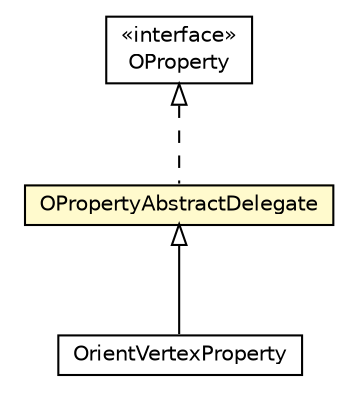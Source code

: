#!/usr/local/bin/dot
#
# Class diagram 
# Generated by UMLGraph version R5_6-24-gf6e263 (http://www.umlgraph.org/)
#

digraph G {
	edge [fontname="Helvetica",fontsize=10,labelfontname="Helvetica",labelfontsize=10];
	node [fontname="Helvetica",fontsize=10,shape=plaintext];
	nodesep=0.25;
	ranksep=0.5;
	// com.orientechnologies.orient.core.metadata.schema.OPropertyAbstractDelegate
	c5253053 [label=<<table title="com.orientechnologies.orient.core.metadata.schema.OPropertyAbstractDelegate" border="0" cellborder="1" cellspacing="0" cellpadding="2" port="p" bgcolor="lemonChiffon" href="./OPropertyAbstractDelegate.html">
		<tr><td><table border="0" cellspacing="0" cellpadding="1">
<tr><td align="center" balign="center"> OPropertyAbstractDelegate </td></tr>
		</table></td></tr>
		</table>>, URL="./OPropertyAbstractDelegate.html", fontname="Helvetica", fontcolor="black", fontsize=10.0];
	// com.orientechnologies.orient.core.metadata.schema.OProperty
	c5253069 [label=<<table title="com.orientechnologies.orient.core.metadata.schema.OProperty" border="0" cellborder="1" cellspacing="0" cellpadding="2" port="p" href="./OProperty.html">
		<tr><td><table border="0" cellspacing="0" cellpadding="1">
<tr><td align="center" balign="center"> &#171;interface&#187; </td></tr>
<tr><td align="center" balign="center"> OProperty </td></tr>
		</table></td></tr>
		</table>>, URL="./OProperty.html", fontname="Helvetica", fontcolor="black", fontsize=10.0];
	// com.tinkerpop.blueprints.impls.orient.OrientVertexType.OrientVertexProperty
	c5254992 [label=<<table title="com.tinkerpop.blueprints.impls.orient.OrientVertexType.OrientVertexProperty" border="0" cellborder="1" cellspacing="0" cellpadding="2" port="p" href="../../../../../tinkerpop/blueprints/impls/orient/OrientVertexType.OrientVertexProperty.html">
		<tr><td><table border="0" cellspacing="0" cellpadding="1">
<tr><td align="center" balign="center"> OrientVertexProperty </td></tr>
		</table></td></tr>
		</table>>, URL="../../../../../tinkerpop/blueprints/impls/orient/OrientVertexType.OrientVertexProperty.html", fontname="Helvetica", fontcolor="black", fontsize=10.0];
	//com.orientechnologies.orient.core.metadata.schema.OPropertyAbstractDelegate implements com.orientechnologies.orient.core.metadata.schema.OProperty
	c5253069:p -> c5253053:p [dir=back,arrowtail=empty,style=dashed];
	//com.tinkerpop.blueprints.impls.orient.OrientVertexType.OrientVertexProperty extends com.orientechnologies.orient.core.metadata.schema.OPropertyAbstractDelegate
	c5253053:p -> c5254992:p [dir=back,arrowtail=empty];
}

